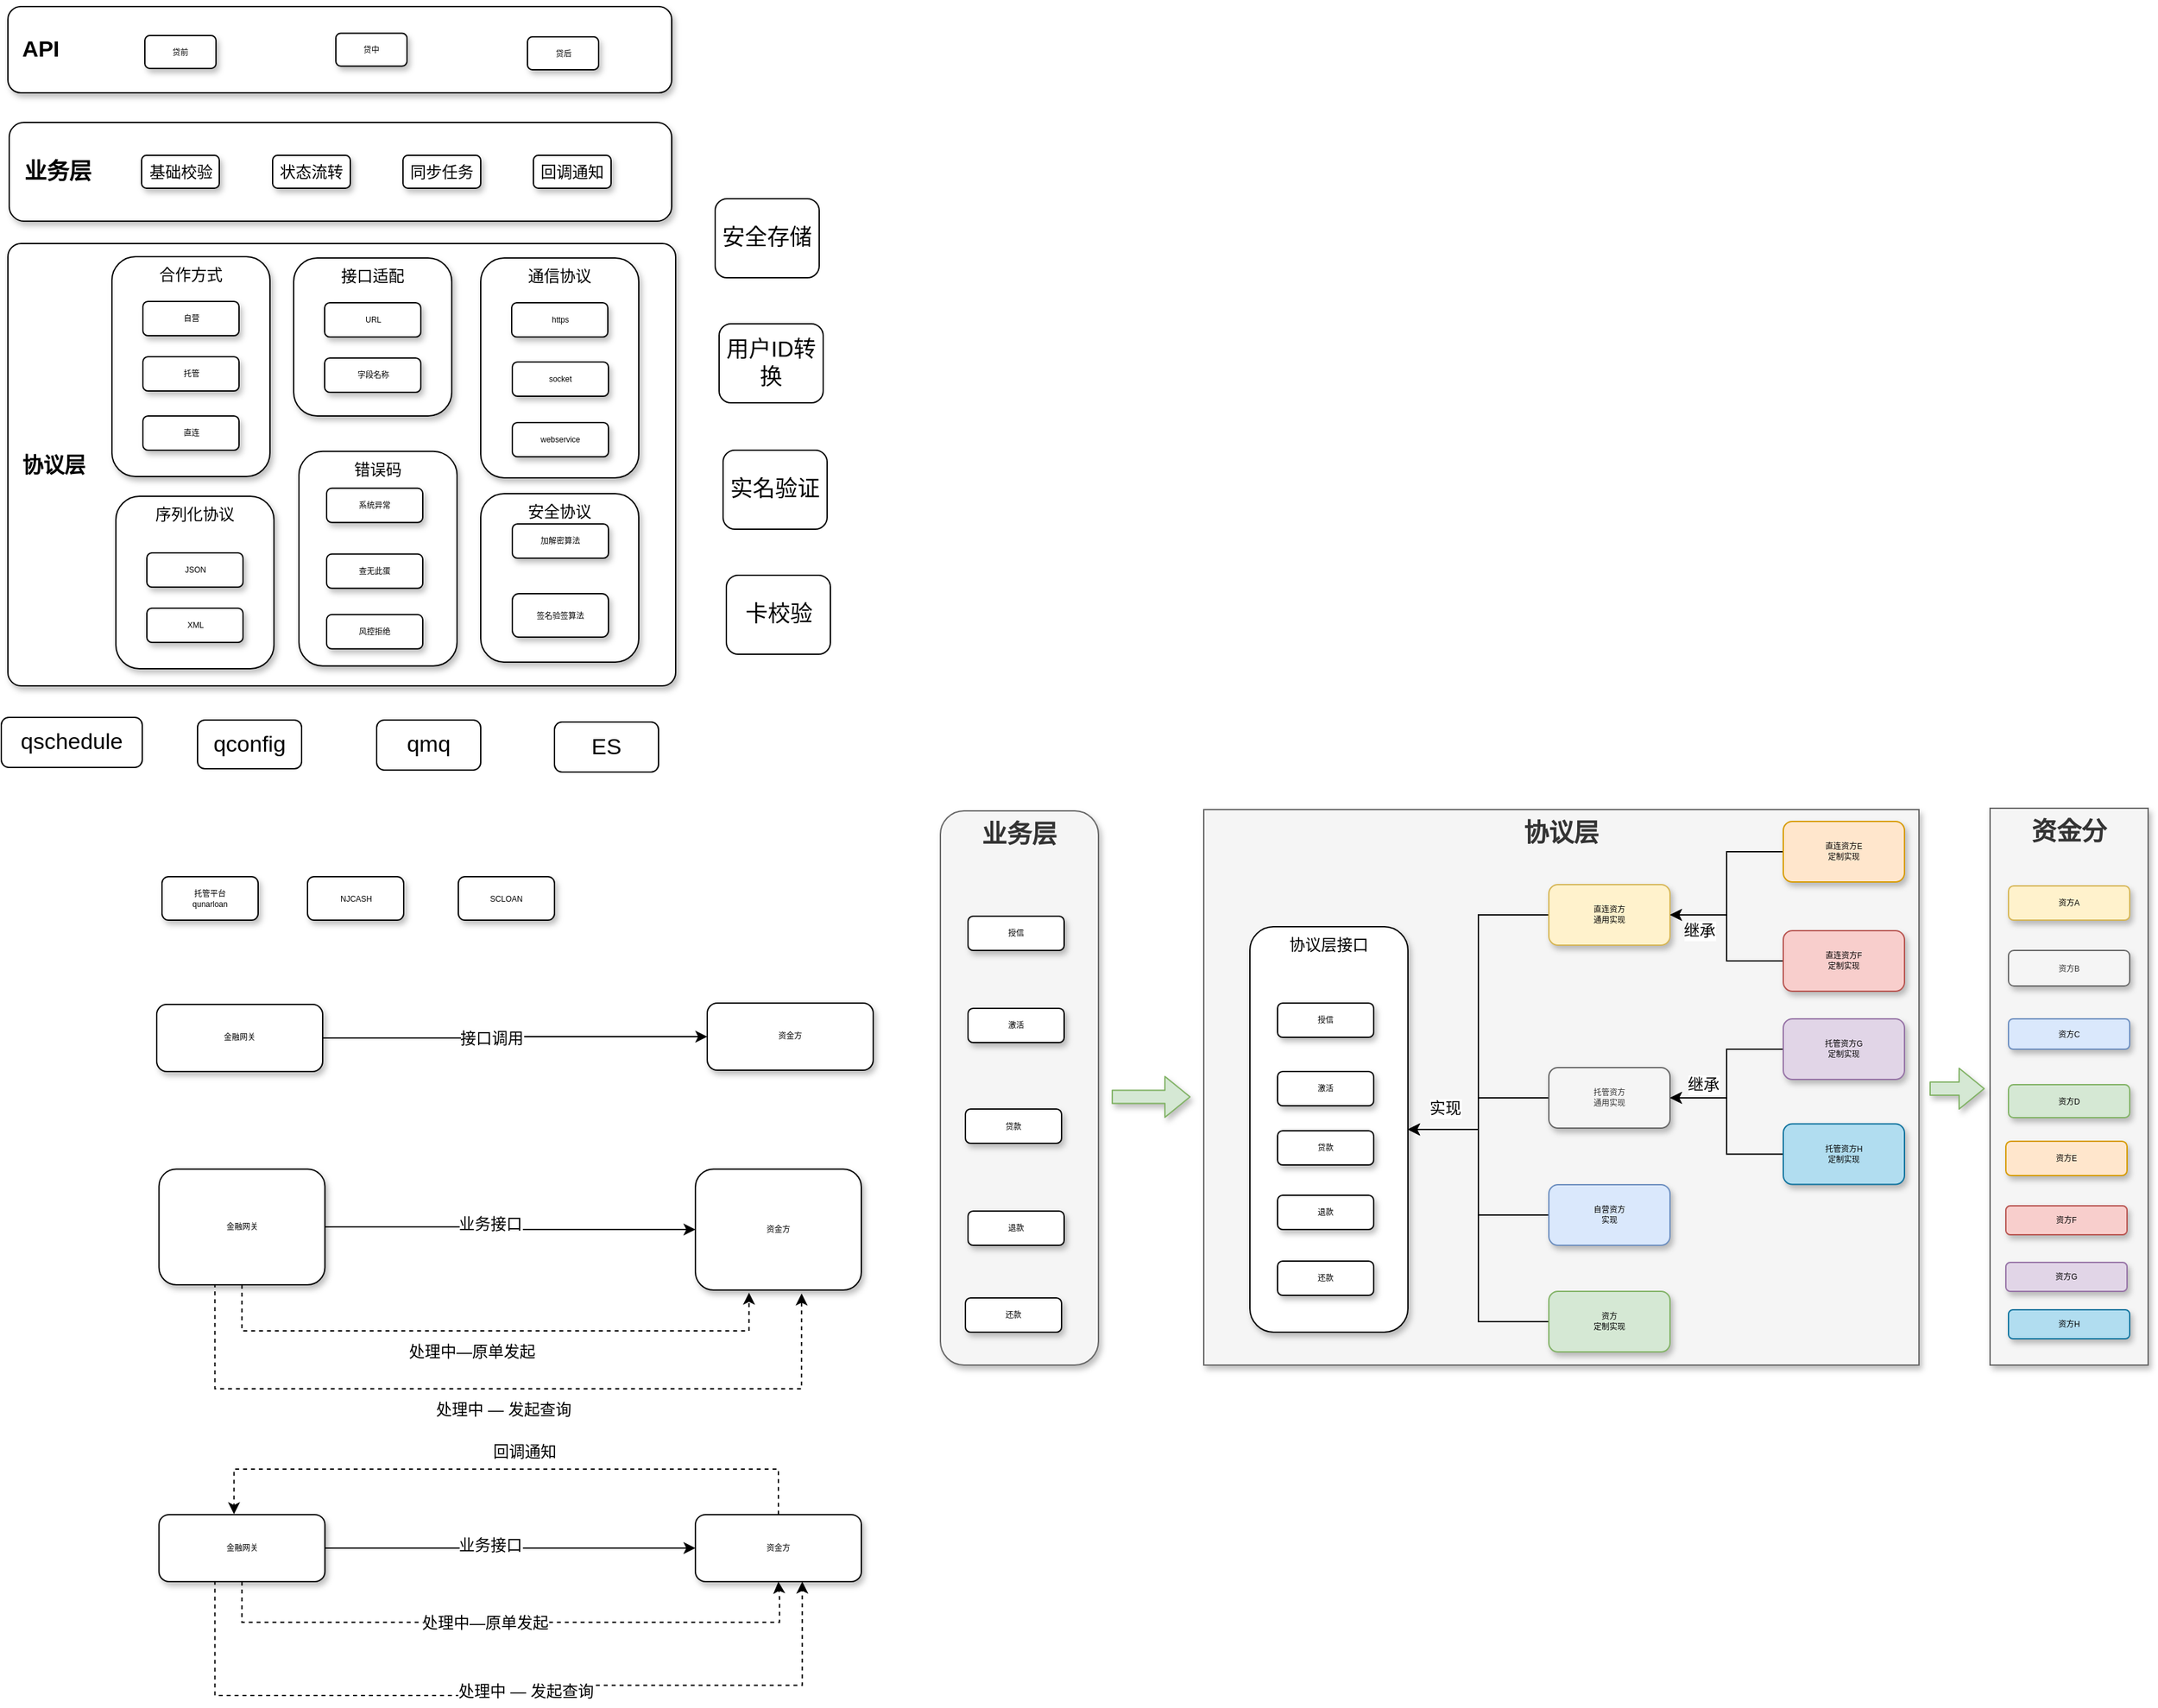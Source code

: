 <mxfile version="12.8.9" type="github">
  <diagram id="pQbSXTKy-mhwdIOJWXm_" name="第 1 页">
    <mxGraphModel dx="1940" dy="1809" grid="0" gridSize="10" guides="1" tooltips="1" connect="1" arrows="1" fold="1" page="1" pageScale="1" pageWidth="827" pageHeight="1169" math="0" shadow="0">
      <root>
        <mxCell id="0" />
        <mxCell id="1" parent="0" />
        <mxCell id="oRhJdaxvoY9CLy49b8uQ-59" value="资金分" style="rounded=0;whiteSpace=wrap;html=1;verticalAlign=top;fontSize=19;fontStyle=1;shadow=1;fillColor=#f5f5f5;strokeColor=#666666;fontColor=#333333;" parent="1" vertex="1">
          <mxGeometry x="773" y="391" width="120" height="423" as="geometry" />
        </mxCell>
        <mxCell id="oRhJdaxvoY9CLy49b8uQ-37" value="协议层" style="rounded=0;whiteSpace=wrap;html=1;verticalAlign=top;fontStyle=1;fontSize=19;shadow=1;fillColor=#f5f5f5;strokeColor=#666666;fontColor=#333333;" parent="1" vertex="1">
          <mxGeometry x="176" y="392" width="543" height="422" as="geometry" />
        </mxCell>
        <mxCell id="jV6rehnpYOMUCbgezzGA-40" value="托管平台&lt;br&gt;qunarloan" style="rounded=1;whiteSpace=wrap;html=1;fontSize=6;shadow=1;" parent="1" vertex="1">
          <mxGeometry x="-615" y="443" width="73" height="33" as="geometry" />
        </mxCell>
        <mxCell id="jV6rehnpYOMUCbgezzGA-41" value="NJCASH" style="rounded=1;whiteSpace=wrap;html=1;fontSize=6;shadow=1;" parent="1" vertex="1">
          <mxGeometry x="-504.5" y="443" width="73" height="33" as="geometry" />
        </mxCell>
        <mxCell id="jV6rehnpYOMUCbgezzGA-42" value="SCLOAN" style="rounded=1;whiteSpace=wrap;html=1;fontSize=6;shadow=1;" parent="1" vertex="1">
          <mxGeometry x="-390" y="443" width="73" height="33" as="geometry" />
        </mxCell>
        <mxCell id="jV6rehnpYOMUCbgezzGA-75" value="协议层接口" style="rounded=1;whiteSpace=wrap;html=1;verticalAlign=top;shadow=1;" parent="1" vertex="1">
          <mxGeometry x="211" y="481" width="120" height="308" as="geometry" />
        </mxCell>
        <mxCell id="jV6rehnpYOMUCbgezzGA-76" value="授信" style="rounded=1;whiteSpace=wrap;html=1;fontSize=6;shadow=1;" parent="1" vertex="1">
          <mxGeometry x="232" y="539" width="73" height="26" as="geometry" />
        </mxCell>
        <mxCell id="jV6rehnpYOMUCbgezzGA-77" value="退款" style="rounded=1;whiteSpace=wrap;html=1;fontSize=6;shadow=1;" parent="1" vertex="1">
          <mxGeometry x="232" y="685" width="73" height="26" as="geometry" />
        </mxCell>
        <mxCell id="jV6rehnpYOMUCbgezzGA-78" value="贷款" style="rounded=1;whiteSpace=wrap;html=1;fontSize=6;shadow=1;" parent="1" vertex="1">
          <mxGeometry x="232" y="636" width="73" height="26" as="geometry" />
        </mxCell>
        <mxCell id="jV6rehnpYOMUCbgezzGA-79" value="还款" style="rounded=1;whiteSpace=wrap;html=1;fontSize=6;shadow=1;" parent="1" vertex="1">
          <mxGeometry x="232" y="735" width="73" height="26" as="geometry" />
        </mxCell>
        <mxCell id="jV6rehnpYOMUCbgezzGA-84" style="edgeStyle=orthogonalEdgeStyle;rounded=0;orthogonalLoop=1;jettySize=auto;html=1;exitX=0;exitY=0.5;exitDx=0;exitDy=0;entryX=1;entryY=0.5;entryDx=0;entryDy=0;shadow=0;" parent="1" source="jV6rehnpYOMUCbgezzGA-81" target="jV6rehnpYOMUCbgezzGA-75" edge="1">
          <mxGeometry relative="1" as="geometry" />
        </mxCell>
        <mxCell id="jV6rehnpYOMUCbgezzGA-81" value="直连资方&lt;br&gt;通用实现" style="rounded=1;whiteSpace=wrap;html=1;fontSize=6;fillColor=#fff2cc;strokeColor=#d6b656;shadow=1;" parent="1" vertex="1">
          <mxGeometry x="438" y="449" width="92" height="46" as="geometry" />
        </mxCell>
        <mxCell id="jV6rehnpYOMUCbgezzGA-85" style="edgeStyle=orthogonalEdgeStyle;rounded=0;orthogonalLoop=1;jettySize=auto;html=1;exitX=0;exitY=0.5;exitDx=0;exitDy=0;shadow=0;" parent="1" source="jV6rehnpYOMUCbgezzGA-82" target="jV6rehnpYOMUCbgezzGA-75" edge="1">
          <mxGeometry relative="1" as="geometry" />
        </mxCell>
        <mxCell id="jV6rehnpYOMUCbgezzGA-87" value="实现" style="text;html=1;align=center;verticalAlign=middle;resizable=0;points=[];labelBackgroundColor=#ffffff;shadow=0;" parent="jV6rehnpYOMUCbgezzGA-85" vertex="1" connectable="0">
          <mxGeometry x="-0.215" y="-3" relative="1" as="geometry">
            <mxPoint x="-28" y="11" as="offset" />
          </mxGeometry>
        </mxCell>
        <mxCell id="jV6rehnpYOMUCbgezzGA-82" value="托管资方&lt;br&gt;通用实现" style="rounded=1;whiteSpace=wrap;html=1;fontSize=6;fillColor=#f5f5f5;strokeColor=#666666;fontColor=#333333;shadow=1;" parent="1" vertex="1">
          <mxGeometry x="438" y="588" width="92" height="46" as="geometry" />
        </mxCell>
        <mxCell id="jV6rehnpYOMUCbgezzGA-86" style="edgeStyle=orthogonalEdgeStyle;rounded=0;orthogonalLoop=1;jettySize=auto;html=1;shadow=0;" parent="1" source="jV6rehnpYOMUCbgezzGA-83" target="jV6rehnpYOMUCbgezzGA-75" edge="1">
          <mxGeometry relative="1" as="geometry" />
        </mxCell>
        <mxCell id="jV6rehnpYOMUCbgezzGA-83" value="自营资方&lt;br&gt;实现" style="rounded=1;whiteSpace=wrap;html=1;fontSize=6;fillColor=#dae8fc;strokeColor=#6c8ebf;shadow=1;" parent="1" vertex="1">
          <mxGeometry x="438" y="677" width="92" height="46" as="geometry" />
        </mxCell>
        <mxCell id="jV6rehnpYOMUCbgezzGA-89" value="" style="edgeStyle=orthogonalEdgeStyle;rounded=0;orthogonalLoop=1;jettySize=auto;html=1;entryX=1;entryY=0.5;entryDx=0;entryDy=0;shadow=0;" parent="1" source="jV6rehnpYOMUCbgezzGA-88" target="jV6rehnpYOMUCbgezzGA-81" edge="1">
          <mxGeometry relative="1" as="geometry" />
        </mxCell>
        <mxCell id="jV6rehnpYOMUCbgezzGA-88" value="直连资方E&lt;br&gt;定制实现" style="rounded=1;whiteSpace=wrap;html=1;fontSize=6;fillColor=#ffe6cc;strokeColor=#d79b00;shadow=1;" parent="1" vertex="1">
          <mxGeometry x="616" y="401" width="92" height="46" as="geometry" />
        </mxCell>
        <mxCell id="jV6rehnpYOMUCbgezzGA-93" style="edgeStyle=orthogonalEdgeStyle;rounded=0;orthogonalLoop=1;jettySize=auto;html=1;entryX=1;entryY=0.5;entryDx=0;entryDy=0;shadow=0;" parent="1" source="jV6rehnpYOMUCbgezzGA-91" target="jV6rehnpYOMUCbgezzGA-81" edge="1">
          <mxGeometry relative="1" as="geometry" />
        </mxCell>
        <mxCell id="jV6rehnpYOMUCbgezzGA-98" value="继承" style="text;html=1;align=center;verticalAlign=middle;resizable=0;points=[];labelBackgroundColor=#ffffff;shadow=0;" parent="jV6rehnpYOMUCbgezzGA-93" vertex="1" connectable="0">
          <mxGeometry x="0.443" y="1" relative="1" as="geometry">
            <mxPoint x="-12" y="11" as="offset" />
          </mxGeometry>
        </mxCell>
        <mxCell id="jV6rehnpYOMUCbgezzGA-91" value="直连资方F&lt;br&gt;定制实现" style="rounded=1;whiteSpace=wrap;html=1;fontSize=6;fillColor=#f8cecc;strokeColor=#b85450;shadow=1;" parent="1" vertex="1">
          <mxGeometry x="616" y="484" width="92" height="46" as="geometry" />
        </mxCell>
        <mxCell id="jV6rehnpYOMUCbgezzGA-94" value="" style="edgeStyle=orthogonalEdgeStyle;rounded=0;orthogonalLoop=1;jettySize=auto;html=1;shadow=0;" parent="1" source="jV6rehnpYOMUCbgezzGA-95" target="jV6rehnpYOMUCbgezzGA-82" edge="1">
          <mxGeometry relative="1" as="geometry">
            <mxPoint x="530" y="617.75" as="targetPoint" />
          </mxGeometry>
        </mxCell>
        <mxCell id="jV6rehnpYOMUCbgezzGA-95" value="托管资方G&lt;br&gt;定制实现" style="rounded=1;whiteSpace=wrap;html=1;fontSize=6;fillColor=#e1d5e7;strokeColor=#9673a6;shadow=1;" parent="1" vertex="1">
          <mxGeometry x="616" y="551" width="92" height="46" as="geometry" />
        </mxCell>
        <mxCell id="jV6rehnpYOMUCbgezzGA-96" style="edgeStyle=orthogonalEdgeStyle;rounded=0;orthogonalLoop=1;jettySize=auto;html=1;shadow=0;" parent="1" source="jV6rehnpYOMUCbgezzGA-97" target="jV6rehnpYOMUCbgezzGA-82" edge="1">
          <mxGeometry relative="1" as="geometry">
            <mxPoint x="530" y="617.75" as="targetPoint" />
          </mxGeometry>
        </mxCell>
        <mxCell id="jV6rehnpYOMUCbgezzGA-99" value="继承" style="text;html=1;align=center;verticalAlign=middle;resizable=0;points=[];labelBackgroundColor=#ffffff;shadow=0;" parent="jV6rehnpYOMUCbgezzGA-96" vertex="1" connectable="0">
          <mxGeometry x="0.519" y="2" relative="1" as="geometry">
            <mxPoint x="-5.8" y="-12" as="offset" />
          </mxGeometry>
        </mxCell>
        <mxCell id="jV6rehnpYOMUCbgezzGA-97" value="托管资方H&lt;br&gt;定制实现" style="rounded=1;whiteSpace=wrap;html=1;fontSize=6;fillColor=#b1ddf0;shadow=1;strokeColor=#10739e;" parent="1" vertex="1">
          <mxGeometry x="616" y="630.75" width="92" height="46" as="geometry" />
        </mxCell>
        <mxCell id="jV6rehnpYOMUCbgezzGA-102" style="edgeStyle=orthogonalEdgeStyle;rounded=0;orthogonalLoop=1;jettySize=auto;html=1;entryX=1;entryY=0.5;entryDx=0;entryDy=0;shadow=0;" parent="1" source="jV6rehnpYOMUCbgezzGA-100" target="jV6rehnpYOMUCbgezzGA-75" edge="1">
          <mxGeometry relative="1" as="geometry" />
        </mxCell>
        <mxCell id="jV6rehnpYOMUCbgezzGA-100" value="资方&lt;br&gt;定制实现" style="rounded=1;whiteSpace=wrap;html=1;fontSize=6;fillColor=#d5e8d4;strokeColor=#82b366;shadow=1;" parent="1" vertex="1">
          <mxGeometry x="438" y="758" width="92" height="46" as="geometry" />
        </mxCell>
        <mxCell id="jV6rehnpYOMUCbgezzGA-101" style="edgeStyle=orthogonalEdgeStyle;rounded=0;orthogonalLoop=1;jettySize=auto;html=1;exitX=0.5;exitY=1;exitDx=0;exitDy=0;fillColor=#fff2cc;strokeColor=#d6b656;shadow=0;" parent="1" source="jV6rehnpYOMUCbgezzGA-91" target="jV6rehnpYOMUCbgezzGA-91" edge="1">
          <mxGeometry relative="1" as="geometry" />
        </mxCell>
        <mxCell id="oRhJdaxvoY9CLy49b8uQ-34" value="激活" style="rounded=1;whiteSpace=wrap;html=1;fontSize=6;shadow=1;" parent="1" vertex="1">
          <mxGeometry x="232" y="591" width="73" height="26" as="geometry" />
        </mxCell>
        <mxCell id="oRhJdaxvoY9CLy49b8uQ-51" value="" style="shape=flexArrow;endArrow=classic;html=1;fillColor=#d5e8d4;strokeColor=#82b366;shadow=1;" parent="1" edge="1">
          <mxGeometry width="50" height="50" relative="1" as="geometry">
            <mxPoint x="106" y="610.29" as="sourcePoint" />
            <mxPoint x="166" y="610.29" as="targetPoint" />
          </mxGeometry>
        </mxCell>
        <mxCell id="oRhJdaxvoY9CLy49b8uQ-52" value="资方E" style="rounded=1;whiteSpace=wrap;html=1;fontSize=6;fillColor=#ffe6cc;strokeColor=#d79b00;shadow=1;" parent="1" vertex="1">
          <mxGeometry x="785" y="644" width="92" height="26" as="geometry" />
        </mxCell>
        <mxCell id="oRhJdaxvoY9CLy49b8uQ-53" value="资方B" style="rounded=1;whiteSpace=wrap;html=1;fontSize=6;fillColor=#f5f5f5;strokeColor=#666666;fontColor=#333333;shadow=1;" parent="1" vertex="1">
          <mxGeometry x="787" y="499" width="92" height="27" as="geometry" />
        </mxCell>
        <mxCell id="oRhJdaxvoY9CLy49b8uQ-54" value="资方C" style="rounded=1;whiteSpace=wrap;html=1;fontSize=6;fillColor=#dae8fc;strokeColor=#6c8ebf;shadow=1;" parent="1" vertex="1">
          <mxGeometry x="787" y="551" width="92" height="23" as="geometry" />
        </mxCell>
        <mxCell id="oRhJdaxvoY9CLy49b8uQ-55" value="资方D" style="rounded=1;whiteSpace=wrap;html=1;fontSize=6;fillColor=#d5e8d4;strokeColor=#82b366;shadow=1;" parent="1" vertex="1">
          <mxGeometry x="787" y="601" width="92" height="25" as="geometry" />
        </mxCell>
        <mxCell id="oRhJdaxvoY9CLy49b8uQ-56" value="资方F" style="rounded=1;whiteSpace=wrap;html=1;fontSize=6;fillColor=#f8cecc;strokeColor=#b85450;shadow=1;" parent="1" vertex="1">
          <mxGeometry x="785" y="693" width="92" height="22" as="geometry" />
        </mxCell>
        <mxCell id="oRhJdaxvoY9CLy49b8uQ-60" value="" style="shape=flexArrow;endArrow=classic;html=1;fillColor=#d5e8d4;strokeColor=#82b366;shadow=1;" parent="1" edge="1">
          <mxGeometry width="50" height="50" relative="1" as="geometry">
            <mxPoint x="727" y="604" as="sourcePoint" />
            <mxPoint x="769" y="604" as="targetPoint" />
          </mxGeometry>
        </mxCell>
        <mxCell id="oRhJdaxvoY9CLy49b8uQ-38" value="业务层" style="rounded=1;whiteSpace=wrap;html=1;verticalAlign=top;fontStyle=1;fontSize=19;shadow=1;fillColor=#f5f5f5;strokeColor=#666666;fontColor=#333333;" parent="1" vertex="1">
          <mxGeometry x="-24" y="393" width="120" height="421" as="geometry" />
        </mxCell>
        <mxCell id="oRhJdaxvoY9CLy49b8uQ-39" value="授信" style="rounded=1;whiteSpace=wrap;html=1;fontSize=6;shadow=1;" parent="1" vertex="1">
          <mxGeometry x="-3" y="473" width="73" height="26" as="geometry" />
        </mxCell>
        <mxCell id="oRhJdaxvoY9CLy49b8uQ-40" value="退款" style="rounded=1;whiteSpace=wrap;html=1;fontSize=6;shadow=1;" parent="1" vertex="1">
          <mxGeometry x="-3" y="697" width="73" height="26" as="geometry" />
        </mxCell>
        <mxCell id="oRhJdaxvoY9CLy49b8uQ-41" value="贷款" style="rounded=1;whiteSpace=wrap;html=1;fontSize=6;shadow=1;" parent="1" vertex="1">
          <mxGeometry x="-5" y="619.5" width="73" height="26" as="geometry" />
        </mxCell>
        <mxCell id="oRhJdaxvoY9CLy49b8uQ-42" value="还款" style="rounded=1;whiteSpace=wrap;html=1;fontSize=6;shadow=1;" parent="1" vertex="1">
          <mxGeometry x="-5" y="763" width="73" height="26" as="geometry" />
        </mxCell>
        <mxCell id="oRhJdaxvoY9CLy49b8uQ-43" value="激活" style="rounded=1;whiteSpace=wrap;html=1;fontSize=6;shadow=1;" parent="1" vertex="1">
          <mxGeometry x="-3" y="543" width="73" height="26" as="geometry" />
        </mxCell>
        <mxCell id="oRhJdaxvoY9CLy49b8uQ-63" value="资方A" style="rounded=1;whiteSpace=wrap;html=1;fontSize=6;fillColor=#fff2cc;strokeColor=#d6b656;shadow=1;" parent="1" vertex="1">
          <mxGeometry x="787" y="450" width="92" height="26" as="geometry" />
        </mxCell>
        <mxCell id="oRhJdaxvoY9CLy49b8uQ-64" value="资方G" style="rounded=1;whiteSpace=wrap;html=1;fontSize=6;fillColor=#e1d5e7;strokeColor=#9673a6;shadow=1;" parent="1" vertex="1">
          <mxGeometry x="785" y="736" width="92" height="22" as="geometry" />
        </mxCell>
        <mxCell id="oRhJdaxvoY9CLy49b8uQ-65" value="资方H" style="rounded=1;whiteSpace=wrap;html=1;fontSize=6;shadow=1;fillColor=#b1ddf0;strokeColor=#10739e;" parent="1" vertex="1">
          <mxGeometry x="787" y="772" width="92" height="22" as="geometry" />
        </mxCell>
        <mxCell id="oRhJdaxvoY9CLy49b8uQ-20" style="edgeStyle=orthogonalEdgeStyle;rounded=0;orthogonalLoop=1;jettySize=auto;html=1;exitX=0.337;exitY=0.988;exitDx=0;exitDy=0;dashed=1;exitPerimeter=0;shadow=0;" parent="1" source="jV6rehnpYOMUCbgezzGA-58" edge="1">
          <mxGeometry relative="1" as="geometry">
            <mxPoint x="-128.871" y="978.529" as="targetPoint" />
            <Array as="points">
              <mxPoint x="-574.129" y="1065" />
              <mxPoint x="-299.726" y="1065" />
              <mxPoint x="-299.726" y="1057.279" />
              <mxPoint x="-128.871" y="1057.279" />
              <mxPoint x="-128.871" y="978.529" />
            </Array>
          </mxGeometry>
        </mxCell>
        <mxCell id="oRhJdaxvoY9CLy49b8uQ-21" value="处理中 — 发起查询" style="text;html=1;align=center;verticalAlign=middle;resizable=0;points=[];labelBackgroundColor=#ffffff;shadow=0;" parent="oRhJdaxvoY9CLy49b8uQ-20" vertex="1" connectable="0">
          <mxGeometry x="0.12" y="2" relative="1" as="geometry">
            <mxPoint x="-24.8" y="-1" as="offset" />
          </mxGeometry>
        </mxCell>
        <mxCell id="jV6rehnpYOMUCbgezzGA-58" value="金融网关" style="rounded=1;whiteSpace=wrap;html=1;fontSize=6;shadow=1;" parent="1" vertex="1">
          <mxGeometry x="-617.274" y="927.574" width="125.984" height="50.956" as="geometry" />
        </mxCell>
        <mxCell id="jV6rehnpYOMUCbgezzGA-61" value="资金方" style="rounded=1;whiteSpace=wrap;html=1;fontSize=6;shadow=1;" parent="1" vertex="1">
          <mxGeometry x="-209.984" y="927.574" width="125.984" height="50.956" as="geometry" />
        </mxCell>
        <mxCell id="jV6rehnpYOMUCbgezzGA-52" style="edgeStyle=orthogonalEdgeStyle;rounded=0;orthogonalLoop=1;jettySize=auto;html=1;exitX=0.5;exitY=0;exitDx=0;exitDy=0;dashed=1;entryX=0.452;entryY=-0.006;entryDx=0;entryDy=0;entryPerimeter=0;shadow=0;" parent="1" source="jV6rehnpYOMUCbgezzGA-61" target="jV6rehnpYOMUCbgezzGA-58" edge="1">
          <mxGeometry relative="1" as="geometry">
            <mxPoint x="-555.145" y="913.676" as="targetPoint" />
            <Array as="points">
              <mxPoint x="-147" y="893" />
              <mxPoint x="-560" y="893" />
            </Array>
          </mxGeometry>
        </mxCell>
        <mxCell id="jV6rehnpYOMUCbgezzGA-53" value="回调通知" style="text;html=1;align=center;verticalAlign=middle;resizable=0;points=[];labelBackgroundColor=#ffffff;shadow=0;" parent="jV6rehnpYOMUCbgezzGA-52" vertex="1" connectable="0">
          <mxGeometry x="-0.165" y="1" relative="1" as="geometry">
            <mxPoint x="-26.37" y="-14" as="offset" />
          </mxGeometry>
        </mxCell>
        <mxCell id="jV6rehnpYOMUCbgezzGA-54" value="" style="edgeStyle=orthogonalEdgeStyle;rounded=0;orthogonalLoop=1;jettySize=auto;html=1;shadow=0;" parent="1" source="jV6rehnpYOMUCbgezzGA-58" target="jV6rehnpYOMUCbgezzGA-61" edge="1">
          <mxGeometry relative="1" as="geometry">
            <mxPoint x="-223.79" y="953.051" as="targetPoint" />
          </mxGeometry>
        </mxCell>
        <mxCell id="jV6rehnpYOMUCbgezzGA-55" value="业务接口" style="text;html=1;align=center;verticalAlign=middle;resizable=0;points=[];labelBackgroundColor=#ffffff;shadow=0;" parent="jV6rehnpYOMUCbgezzGA-54" vertex="1" connectable="0">
          <mxGeometry x="-0.18" relative="1" as="geometry">
            <mxPoint x="9.14" y="-2.5" as="offset" />
          </mxGeometry>
        </mxCell>
        <mxCell id="jV6rehnpYOMUCbgezzGA-56" value="" style="edgeStyle=orthogonalEdgeStyle;rounded=0;orthogonalLoop=1;jettySize=auto;html=1;entryX=0.5;entryY=1;entryDx=0;entryDy=0;exitX=0.5;exitY=1;exitDx=0;exitDy=0;dashed=1;shadow=0;" parent="1" source="jV6rehnpYOMUCbgezzGA-58" target="jV6rehnpYOMUCbgezzGA-61" edge="1">
          <mxGeometry relative="1" as="geometry">
            <mxPoint x="-574.992" y="1102.059" as="targetPoint" />
            <Array as="points">
              <mxPoint x="-555.145" y="1009.412" />
              <mxPoint x="-146.129" y="1009.412" />
              <mxPoint x="-146.129" y="990.882" />
              <mxPoint x="-147.855" y="990.882" />
            </Array>
          </mxGeometry>
        </mxCell>
        <mxCell id="jV6rehnpYOMUCbgezzGA-57" value="处理中—原单发起" style="text;html=1;align=center;verticalAlign=middle;resizable=0;points=[];labelBackgroundColor=#ffffff;shadow=0;" parent="jV6rehnpYOMUCbgezzGA-56" vertex="1" connectable="0">
          <mxGeometry x="-0.148" y="1" relative="1" as="geometry">
            <mxPoint x="14.48" y="1" as="offset" />
          </mxGeometry>
        </mxCell>
        <mxCell id="oRhJdaxvoY9CLy49b8uQ-15" value="金融网关" style="rounded=1;whiteSpace=wrap;html=1;fontSize=6;shadow=1;" parent="1" vertex="1">
          <mxGeometry x="-619" y="540" width="125.984" height="50.956" as="geometry" />
        </mxCell>
        <mxCell id="oRhJdaxvoY9CLy49b8uQ-18" value="资金方" style="rounded=1;whiteSpace=wrap;html=1;fontSize=6;shadow=1;" parent="1" vertex="1">
          <mxGeometry x="-201.0" y="539" width="125.984" height="50.956" as="geometry" />
        </mxCell>
        <mxCell id="oRhJdaxvoY9CLy49b8uQ-11" value="" style="edgeStyle=orthogonalEdgeStyle;rounded=0;orthogonalLoop=1;jettySize=auto;html=1;shadow=0;" parent="1" source="oRhJdaxvoY9CLy49b8uQ-15" target="oRhJdaxvoY9CLy49b8uQ-18" edge="1">
          <mxGeometry relative="1" as="geometry">
            <mxPoint x="-225.516" y="565.478" as="targetPoint" />
          </mxGeometry>
        </mxCell>
        <mxCell id="oRhJdaxvoY9CLy49b8uQ-12" value="接口调用" style="text;html=1;align=center;verticalAlign=middle;resizable=0;points=[];labelBackgroundColor=#ffffff;shadow=0;" parent="oRhJdaxvoY9CLy49b8uQ-11" vertex="1" connectable="0">
          <mxGeometry x="-0.18" relative="1" as="geometry">
            <mxPoint x="7.43" as="offset" />
          </mxGeometry>
        </mxCell>
        <mxCell id="oRhJdaxvoY9CLy49b8uQ-28" style="edgeStyle=orthogonalEdgeStyle;rounded=0;orthogonalLoop=1;jettySize=auto;html=1;exitX=0.337;exitY=0.988;exitDx=0;exitDy=0;dashed=1;exitPerimeter=0;shadow=0;entryX=0.64;entryY=1.029;entryDx=0;entryDy=0;entryPerimeter=0;" parent="1" source="oRhJdaxvoY9CLy49b8uQ-30" edge="1" target="oRhJdaxvoY9CLy49b8uQ-31">
          <mxGeometry relative="1" as="geometry">
            <mxPoint x="-129" y="769" as="targetPoint" />
            <Array as="points">
              <mxPoint x="-575" y="832" />
              <mxPoint x="-129" y="832" />
            </Array>
          </mxGeometry>
        </mxCell>
        <mxCell id="oRhJdaxvoY9CLy49b8uQ-29" value="处理中 — 发起查询" style="text;html=1;align=center;verticalAlign=middle;resizable=0;points=[];labelBackgroundColor=#ffffff;shadow=0;" parent="oRhJdaxvoY9CLy49b8uQ-28" vertex="1" connectable="0">
          <mxGeometry x="0.12" y="2" relative="1" as="geometry">
            <mxPoint x="-35.94" y="18" as="offset" />
          </mxGeometry>
        </mxCell>
        <mxCell id="oRhJdaxvoY9CLy49b8uQ-30" value="金融网关" style="rounded=1;whiteSpace=wrap;html=1;fontSize=6;shadow=1;arcSize=15;" parent="1" vertex="1">
          <mxGeometry x="-617.27" y="665.07" width="125.98" height="87.93" as="geometry" />
        </mxCell>
        <mxCell id="oRhJdaxvoY9CLy49b8uQ-31" value="资金方" style="rounded=1;whiteSpace=wrap;html=1;fontSize=6;shadow=1;" parent="1" vertex="1">
          <mxGeometry x="-209.98" y="665.07" width="125.98" height="91.93" as="geometry" />
        </mxCell>
        <mxCell id="oRhJdaxvoY9CLy49b8uQ-24" value="" style="edgeStyle=orthogonalEdgeStyle;rounded=0;orthogonalLoop=1;jettySize=auto;html=1;shadow=0;" parent="1" source="oRhJdaxvoY9CLy49b8uQ-30" target="oRhJdaxvoY9CLy49b8uQ-31" edge="1">
          <mxGeometry relative="1" as="geometry">
            <mxPoint x="-223.79" y="690.551" as="targetPoint" />
          </mxGeometry>
        </mxCell>
        <mxCell id="oRhJdaxvoY9CLy49b8uQ-25" value="业务接口" style="text;html=1;align=center;verticalAlign=middle;resizable=0;points=[];labelBackgroundColor=#ffffff;shadow=0;" parent="oRhJdaxvoY9CLy49b8uQ-24" vertex="1" connectable="0">
          <mxGeometry x="-0.18" relative="1" as="geometry">
            <mxPoint x="9.14" y="-2.5" as="offset" />
          </mxGeometry>
        </mxCell>
        <mxCell id="oRhJdaxvoY9CLy49b8uQ-26" value="" style="edgeStyle=orthogonalEdgeStyle;rounded=0;orthogonalLoop=1;jettySize=auto;html=1;exitX=0.5;exitY=1;exitDx=0;exitDy=0;dashed=1;shadow=0;entryX=0.323;entryY=1.022;entryDx=0;entryDy=0;entryPerimeter=0;" parent="1" source="oRhJdaxvoY9CLy49b8uQ-30" target="oRhJdaxvoY9CLy49b8uQ-31" edge="1">
          <mxGeometry relative="1" as="geometry">
            <mxPoint x="-169" y="803" as="targetPoint" />
            <Array as="points">
              <mxPoint x="-554" y="788" />
              <mxPoint x="-169" y="788" />
            </Array>
          </mxGeometry>
        </mxCell>
        <mxCell id="oRhJdaxvoY9CLy49b8uQ-27" value="处理中—原单发起" style="text;html=1;align=center;verticalAlign=middle;resizable=0;points=[];labelBackgroundColor=#ffffff;shadow=0;" parent="oRhJdaxvoY9CLy49b8uQ-26" vertex="1" connectable="0">
          <mxGeometry x="-0.148" y="1" relative="1" as="geometry">
            <mxPoint x="17.44" y="17" as="offset" />
          </mxGeometry>
        </mxCell>
        <mxCell id="Zh9DPLkA23UePyNAktpm-13" value="qconfig" style="rounded=1;whiteSpace=wrap;html=1;shadow=0;fontSize=17;align=center;" vertex="1" parent="1">
          <mxGeometry x="-588" y="324" width="79" height="37" as="geometry" />
        </mxCell>
        <mxCell id="Zh9DPLkA23UePyNAktpm-14" value="qmq" style="rounded=1;whiteSpace=wrap;html=1;shadow=0;fontSize=17;align=center;" vertex="1" parent="1">
          <mxGeometry x="-452" y="324" width="79" height="38" as="geometry" />
        </mxCell>
        <mxCell id="Zh9DPLkA23UePyNAktpm-15" value="qschedule" style="rounded=1;whiteSpace=wrap;html=1;shadow=0;fontSize=17;align=center;" vertex="1" parent="1">
          <mxGeometry x="-737" y="322" width="107" height="38" as="geometry" />
        </mxCell>
        <mxCell id="Zh9DPLkA23UePyNAktpm-16" value="ES" style="rounded=1;whiteSpace=wrap;html=1;shadow=0;fontSize=17;align=center;" vertex="1" parent="1">
          <mxGeometry x="-317" y="325.5" width="79" height="38" as="geometry" />
        </mxCell>
        <mxCell id="Zh9DPLkA23UePyNAktpm-45" value="安全存储" style="rounded=1;whiteSpace=wrap;html=1;shadow=0;fontSize=17;align=center;" vertex="1" parent="1">
          <mxGeometry x="-195" y="-72" width="79" height="60" as="geometry" />
        </mxCell>
        <mxCell id="Zh9DPLkA23UePyNAktpm-46" value="用户ID转换" style="rounded=1;whiteSpace=wrap;html=1;shadow=0;fontSize=17;align=center;" vertex="1" parent="1">
          <mxGeometry x="-192" y="23" width="79" height="60" as="geometry" />
        </mxCell>
        <mxCell id="Zh9DPLkA23UePyNAktpm-47" value="实名验证" style="rounded=1;whiteSpace=wrap;html=1;shadow=0;fontSize=17;align=center;" vertex="1" parent="1">
          <mxGeometry x="-189" y="119" width="79" height="60" as="geometry" />
        </mxCell>
        <mxCell id="Zh9DPLkA23UePyNAktpm-48" value="卡校验" style="rounded=1;whiteSpace=wrap;html=1;shadow=0;fontSize=17;align=center;" vertex="1" parent="1">
          <mxGeometry x="-186.49" y="214" width="79" height="60" as="geometry" />
        </mxCell>
        <mxCell id="jV6rehnpYOMUCbgezzGA-5" value="&lt;span style=&quot;white-space: normal ; font-size: 17px&quot;&gt;&amp;nbsp; API&lt;/span&gt;" style="rounded=1;whiteSpace=wrap;html=1;shadow=1;verticalAlign=middle;align=left;fontSize=17;fontStyle=1" parent="1" vertex="1">
          <mxGeometry x="-732" y="-218" width="504" height="65.5" as="geometry" />
        </mxCell>
        <mxCell id="47TmQyaTfyfTuBjJMVQk-3" value="贷中" style="rounded=1;whiteSpace=wrap;html=1;fontSize=6;shadow=1;" parent="1" vertex="1">
          <mxGeometry x="-483" y="-197.75" width="54" height="25" as="geometry" />
        </mxCell>
        <mxCell id="jV6rehnpYOMUCbgezzGA-1" value="贷后" style="rounded=1;whiteSpace=wrap;html=1;fontSize=6;shadow=1;" parent="1" vertex="1">
          <mxGeometry x="-337.5" y="-195" width="54" height="25" as="geometry" />
        </mxCell>
        <mxCell id="jV6rehnpYOMUCbgezzGA-2" value="贷前" style="rounded=1;whiteSpace=wrap;html=1;fontSize=6;shadow=1;" parent="1" vertex="1">
          <mxGeometry x="-628" y="-196" width="54" height="25" as="geometry" />
        </mxCell>
        <mxCell id="jV6rehnpYOMUCbgezzGA-3" value="&amp;nbsp; 业务层" style="rounded=1;whiteSpace=wrap;html=1;verticalAlign=middle;shadow=1;align=left;fontSize=17;fontStyle=1" parent="1" vertex="1">
          <mxGeometry x="-731" y="-130" width="503" height="75" as="geometry" />
        </mxCell>
        <mxCell id="jV6rehnpYOMUCbgezzGA-8" value="&lt;span style=&quot;font-size: 12px&quot;&gt;基础校验&lt;/span&gt;" style="rounded=1;whiteSpace=wrap;html=1;fontSize=6;shadow=1;" parent="1" vertex="1">
          <mxGeometry x="-630.5" y="-105" width="59" height="25" as="geometry" />
        </mxCell>
        <mxCell id="jV6rehnpYOMUCbgezzGA-9" value="&lt;span style=&quot;font-size: 12px&quot;&gt;状态流转&lt;/span&gt;" style="rounded=1;whiteSpace=wrap;html=1;fontSize=6;shadow=1;" parent="1" vertex="1">
          <mxGeometry x="-531" y="-105" width="59" height="25" as="geometry" />
        </mxCell>
        <mxCell id="jV6rehnpYOMUCbgezzGA-10" value="&lt;span style=&quot;font-size: 12px&quot;&gt;同步任务&lt;/span&gt;" style="rounded=1;whiteSpace=wrap;html=1;fontSize=6;shadow=1;" parent="1" vertex="1">
          <mxGeometry x="-432" y="-105" width="59" height="25" as="geometry" />
        </mxCell>
        <mxCell id="jV6rehnpYOMUCbgezzGA-11" value="&lt;span style=&quot;font-size: 12px&quot;&gt;回调通知&lt;/span&gt;" style="rounded=1;whiteSpace=wrap;html=1;fontSize=6;shadow=1;" parent="1" vertex="1">
          <mxGeometry x="-333" y="-105" width="59" height="25" as="geometry" />
        </mxCell>
        <mxCell id="jV6rehnpYOMUCbgezzGA-4" value="&amp;nbsp; 协议层" style="rounded=1;whiteSpace=wrap;html=1;verticalAlign=middle;shadow=1;align=left;fontStyle=1;fontSize=16;arcSize=3;" parent="1" vertex="1">
          <mxGeometry x="-732" y="-38" width="507" height="336" as="geometry" />
        </mxCell>
        <mxCell id="Zh9DPLkA23UePyNAktpm-17" value="序列化协议" style="rounded=1;whiteSpace=wrap;html=1;verticalAlign=top;shadow=1;" vertex="1" parent="1">
          <mxGeometry x="-650" y="154" width="120" height="131" as="geometry" />
        </mxCell>
        <mxCell id="Zh9DPLkA23UePyNAktpm-18" value="JSON" style="rounded=1;whiteSpace=wrap;html=1;fontSize=6;shadow=1;" vertex="1" parent="1">
          <mxGeometry x="-626.5" y="197" width="73" height="26" as="geometry" />
        </mxCell>
        <mxCell id="Zh9DPLkA23UePyNAktpm-22" value="XML" style="rounded=1;whiteSpace=wrap;html=1;fontSize=6;shadow=1;" vertex="1" parent="1">
          <mxGeometry x="-626.5" y="239" width="73" height="26" as="geometry" />
        </mxCell>
        <mxCell id="Zh9DPLkA23UePyNAktpm-25" style="edgeStyle=orthogonalEdgeStyle;rounded=0;orthogonalLoop=1;jettySize=auto;html=1;exitX=0.5;exitY=1;exitDx=0;exitDy=0;shadow=0;fontSize=17;" edge="1" parent="1" source="Zh9DPLkA23UePyNAktpm-17" target="Zh9DPLkA23UePyNAktpm-17">
          <mxGeometry relative="1" as="geometry" />
        </mxCell>
        <mxCell id="Zh9DPLkA23UePyNAktpm-27" value="接口适配" style="rounded=1;whiteSpace=wrap;html=1;verticalAlign=top;shadow=1;" vertex="1" parent="1">
          <mxGeometry x="-515" y="-27" width="120" height="120" as="geometry" />
        </mxCell>
        <mxCell id="Zh9DPLkA23UePyNAktpm-28" value="URL" style="rounded=1;whiteSpace=wrap;html=1;fontSize=6;shadow=1;" vertex="1" parent="1">
          <mxGeometry x="-491.5" y="7" width="73" height="26" as="geometry" />
        </mxCell>
        <mxCell id="Zh9DPLkA23UePyNAktpm-30" value="字段名称" style="rounded=1;whiteSpace=wrap;html=1;fontSize=6;shadow=1;" vertex="1" parent="1">
          <mxGeometry x="-491.5" y="49" width="73" height="26" as="geometry" />
        </mxCell>
        <mxCell id="Zh9DPLkA23UePyNAktpm-31" style="edgeStyle=orthogonalEdgeStyle;rounded=0;orthogonalLoop=1;jettySize=auto;html=1;exitX=0.5;exitY=1;exitDx=0;exitDy=0;shadow=0;fontSize=17;" edge="1" parent="1">
          <mxGeometry relative="1" as="geometry">
            <mxPoint x="-351" y="135" as="sourcePoint" />
            <mxPoint x="-351" y="135" as="targetPoint" />
          </mxGeometry>
        </mxCell>
        <mxCell id="Zh9DPLkA23UePyNAktpm-34" value="通信协议" style="rounded=1;whiteSpace=wrap;html=1;verticalAlign=top;shadow=1;" vertex="1" parent="1">
          <mxGeometry x="-373" y="-27" width="120" height="167" as="geometry" />
        </mxCell>
        <mxCell id="Zh9DPLkA23UePyNAktpm-35" value="https" style="rounded=1;whiteSpace=wrap;html=1;fontSize=6;shadow=1;" vertex="1" parent="1">
          <mxGeometry x="-349.5" y="7" width="73" height="26" as="geometry" />
        </mxCell>
        <mxCell id="Zh9DPLkA23UePyNAktpm-36" value="webservice" style="rounded=1;whiteSpace=wrap;html=1;fontSize=6;shadow=1;" vertex="1" parent="1">
          <mxGeometry x="-349" y="98" width="73" height="26" as="geometry" />
        </mxCell>
        <mxCell id="Zh9DPLkA23UePyNAktpm-37" value="socket" style="rounded=1;whiteSpace=wrap;html=1;fontSize=6;shadow=1;" vertex="1" parent="1">
          <mxGeometry x="-349" y="52" width="73" height="26" as="geometry" />
        </mxCell>
        <mxCell id="Zh9DPLkA23UePyNAktpm-38" style="edgeStyle=orthogonalEdgeStyle;rounded=0;orthogonalLoop=1;jettySize=auto;html=1;exitX=0.5;exitY=1;exitDx=0;exitDy=0;shadow=0;fontSize=17;" edge="1" source="Zh9DPLkA23UePyNAktpm-34" target="Zh9DPLkA23UePyNAktpm-34" parent="1">
          <mxGeometry relative="1" as="geometry" />
        </mxCell>
        <mxCell id="Zh9DPLkA23UePyNAktpm-39" style="edgeStyle=orthogonalEdgeStyle;rounded=0;orthogonalLoop=1;jettySize=auto;html=1;exitX=0.5;exitY=1;exitDx=0;exitDy=0;shadow=0;fontSize=17;" edge="1" parent="1">
          <mxGeometry relative="1" as="geometry">
            <mxPoint x="-362" y="135" as="sourcePoint" />
            <mxPoint x="-362" y="135" as="targetPoint" />
          </mxGeometry>
        </mxCell>
        <mxCell id="Zh9DPLkA23UePyNAktpm-40" value="安全协议" style="rounded=1;whiteSpace=wrap;html=1;verticalAlign=top;shadow=1;" vertex="1" parent="1">
          <mxGeometry x="-373" y="152" width="120" height="128" as="geometry" />
        </mxCell>
        <mxCell id="Zh9DPLkA23UePyNAktpm-41" value="加解密算法" style="rounded=1;whiteSpace=wrap;html=1;fontSize=6;shadow=1;" vertex="1" parent="1">
          <mxGeometry x="-349" y="175" width="73" height="26" as="geometry" />
        </mxCell>
        <mxCell id="Zh9DPLkA23UePyNAktpm-43" value="签名验签算法" style="rounded=1;whiteSpace=wrap;html=1;fontSize=6;shadow=1;" vertex="1" parent="1">
          <mxGeometry x="-349" y="228" width="73" height="33" as="geometry" />
        </mxCell>
        <mxCell id="Zh9DPLkA23UePyNAktpm-44" style="edgeStyle=orthogonalEdgeStyle;rounded=0;orthogonalLoop=1;jettySize=auto;html=1;exitX=0.5;exitY=1;exitDx=0;exitDy=0;shadow=0;fontSize=17;" edge="1" source="Zh9DPLkA23UePyNAktpm-40" target="Zh9DPLkA23UePyNAktpm-40" parent="1">
          <mxGeometry relative="1" as="geometry" />
        </mxCell>
        <mxCell id="Zh9DPLkA23UePyNAktpm-51" value="合作方式" style="rounded=1;whiteSpace=wrap;html=1;verticalAlign=top;shadow=1;" vertex="1" parent="1">
          <mxGeometry x="-653" y="-28" width="120" height="167" as="geometry" />
        </mxCell>
        <mxCell id="Zh9DPLkA23UePyNAktpm-52" value="自营" style="rounded=1;whiteSpace=wrap;html=1;fontSize=6;shadow=1;" vertex="1" parent="1">
          <mxGeometry x="-629.5" y="6" width="73" height="26" as="geometry" />
        </mxCell>
        <mxCell id="Zh9DPLkA23UePyNAktpm-53" value="直连" style="rounded=1;whiteSpace=wrap;html=1;fontSize=6;shadow=1;" vertex="1" parent="1">
          <mxGeometry x="-629.5" y="93" width="73" height="26" as="geometry" />
        </mxCell>
        <mxCell id="Zh9DPLkA23UePyNAktpm-54" value="托管" style="rounded=1;whiteSpace=wrap;html=1;fontSize=6;shadow=1;" vertex="1" parent="1">
          <mxGeometry x="-629.5" y="48" width="73" height="26" as="geometry" />
        </mxCell>
        <mxCell id="Zh9DPLkA23UePyNAktpm-55" style="edgeStyle=orthogonalEdgeStyle;rounded=0;orthogonalLoop=1;jettySize=auto;html=1;exitX=0.5;exitY=1;exitDx=0;exitDy=0;shadow=0;fontSize=17;" edge="1" source="Zh9DPLkA23UePyNAktpm-51" target="Zh9DPLkA23UePyNAktpm-51" parent="1">
          <mxGeometry relative="1" as="geometry" />
        </mxCell>
        <mxCell id="Zh9DPLkA23UePyNAktpm-58" value="错误码" style="rounded=1;whiteSpace=wrap;html=1;verticalAlign=top;shadow=1;" vertex="1" parent="1">
          <mxGeometry x="-511" y="119.91" width="120" height="163" as="geometry" />
        </mxCell>
        <mxCell id="Zh9DPLkA23UePyNAktpm-59" value="风控拒绝" style="rounded=1;whiteSpace=wrap;html=1;fontSize=6;shadow=1;" vertex="1" parent="1">
          <mxGeometry x="-490" y="243.91" width="73" height="26" as="geometry" />
        </mxCell>
        <mxCell id="Zh9DPLkA23UePyNAktpm-60" value="查无此蛋" style="rounded=1;whiteSpace=wrap;html=1;fontSize=6;shadow=1;" vertex="1" parent="1">
          <mxGeometry x="-490" y="197.91" width="73" height="26" as="geometry" />
        </mxCell>
        <mxCell id="Zh9DPLkA23UePyNAktpm-61" style="edgeStyle=orthogonalEdgeStyle;rounded=0;orthogonalLoop=1;jettySize=auto;html=1;exitX=0.5;exitY=1;exitDx=0;exitDy=0;shadow=0;fontSize=17;" edge="1" parent="1">
          <mxGeometry relative="1" as="geometry">
            <mxPoint x="-451" y="270.91" as="sourcePoint" />
            <mxPoint x="-451" y="270.91" as="targetPoint" />
          </mxGeometry>
        </mxCell>
        <mxCell id="Zh9DPLkA23UePyNAktpm-62" style="edgeStyle=orthogonalEdgeStyle;rounded=0;orthogonalLoop=1;jettySize=auto;html=1;exitX=0.5;exitY=1;exitDx=0;exitDy=0;shadow=0;fontSize=17;" edge="1" parent="1">
          <mxGeometry relative="1" as="geometry">
            <mxPoint x="-454" y="135.91" as="sourcePoint" />
            <mxPoint x="-454" y="135.91" as="targetPoint" />
          </mxGeometry>
        </mxCell>
        <mxCell id="Zh9DPLkA23UePyNAktpm-63" value="系统异常" style="rounded=1;whiteSpace=wrap;html=1;fontSize=6;shadow=1;" vertex="1" parent="1">
          <mxGeometry x="-490" y="147.91" width="73" height="26" as="geometry" />
        </mxCell>
        <mxCell id="Zh9DPLkA23UePyNAktpm-64" style="edgeStyle=orthogonalEdgeStyle;rounded=0;orthogonalLoop=1;jettySize=auto;html=1;exitX=0.5;exitY=1;exitDx=0;exitDy=0;shadow=0;fontSize=17;" edge="1" parent="1" source="Zh9DPLkA23UePyNAktpm-59" target="Zh9DPLkA23UePyNAktpm-59">
          <mxGeometry relative="1" as="geometry" />
        </mxCell>
      </root>
    </mxGraphModel>
  </diagram>
</mxfile>
